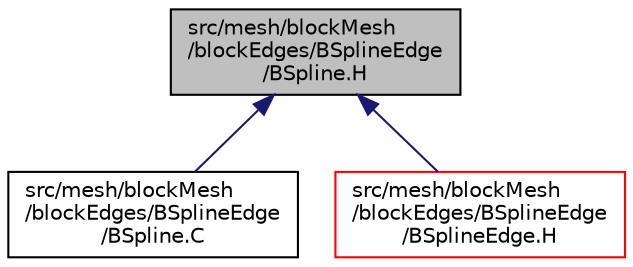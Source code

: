 digraph "src/mesh/blockMesh/blockEdges/BSplineEdge/BSpline.H"
{
  bgcolor="transparent";
  edge [fontname="Helvetica",fontsize="10",labelfontname="Helvetica",labelfontsize="10"];
  node [fontname="Helvetica",fontsize="10",shape=record];
  Node1 [label="src/mesh/blockMesh\l/blockEdges/BSplineEdge\l/BSpline.H",height=0.2,width=0.4,color="black", fillcolor="grey75", style="filled" fontcolor="black"];
  Node1 -> Node2 [dir="back",color="midnightblue",fontsize="10",style="solid",fontname="Helvetica"];
  Node2 [label="src/mesh/blockMesh\l/blockEdges/BSplineEdge\l/BSpline.C",height=0.2,width=0.4,color="black",URL="$BSpline_8C.html"];
  Node1 -> Node3 [dir="back",color="midnightblue",fontsize="10",style="solid",fontname="Helvetica"];
  Node3 [label="src/mesh/blockMesh\l/blockEdges/BSplineEdge\l/BSplineEdge.H",height=0.2,width=0.4,color="red",URL="$BSplineEdge_8H.html"];
}
